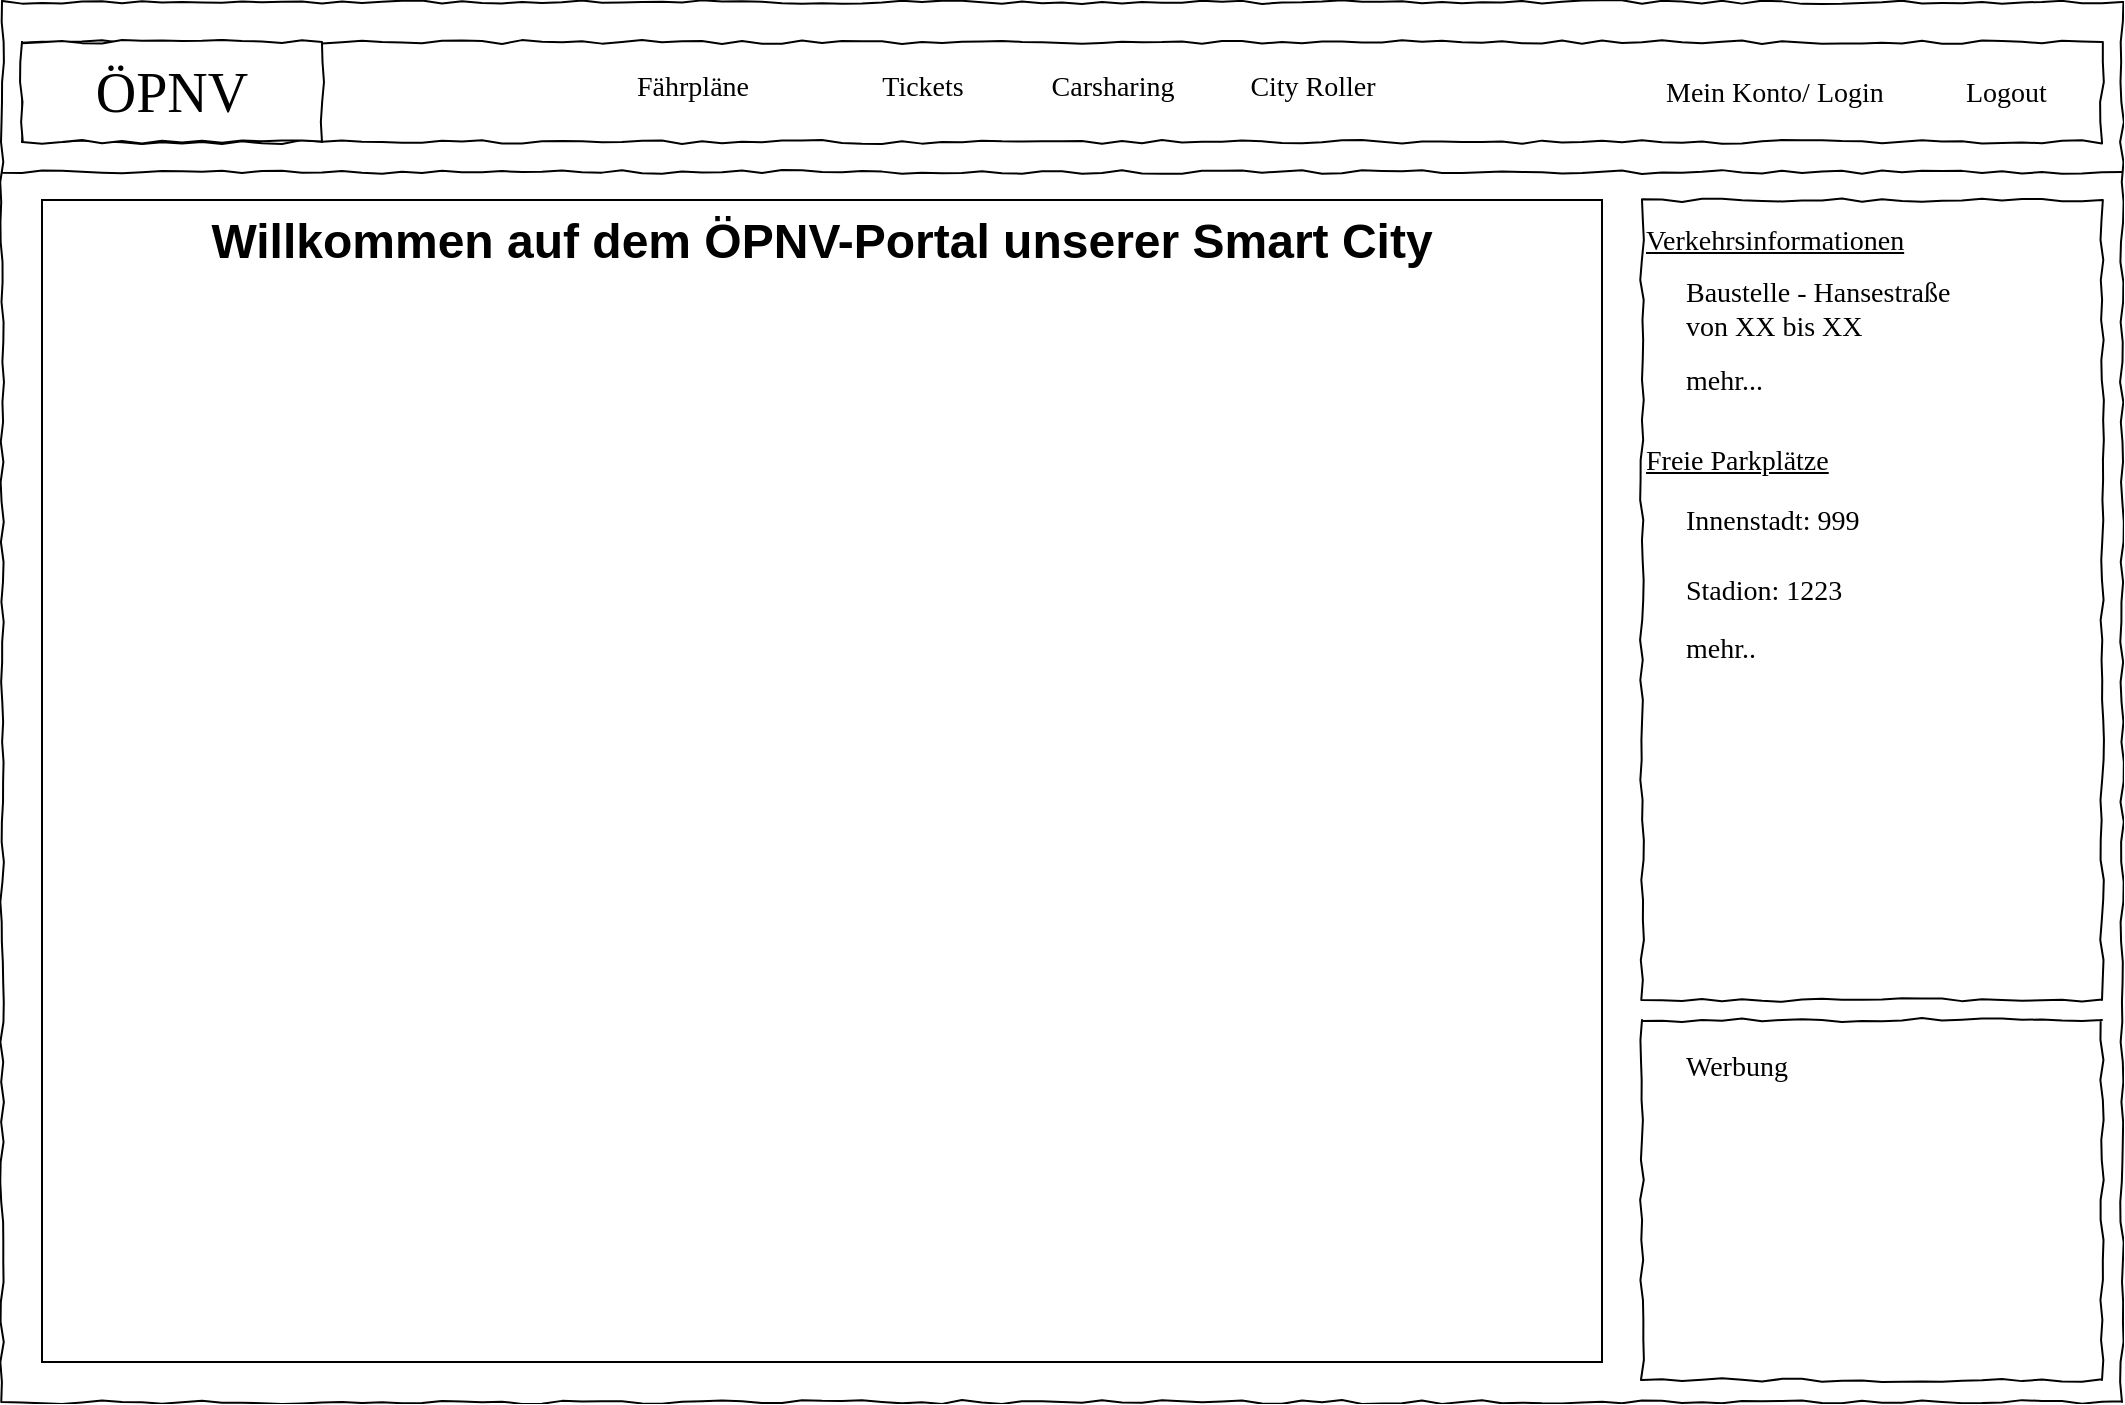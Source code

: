 <mxfile version="13.0.3" type="device"><diagram name="Page-1" id="03018318-947c-dd8e-b7a3-06fadd420f32"><mxGraphModel dx="1123" dy="1743" grid="1" gridSize="10" guides="1" tooltips="1" connect="1" arrows="1" fold="1" page="1" pageScale="1" pageWidth="1100" pageHeight="850" background="#ffffff" math="0" shadow="0"><root><mxCell id="0"/><mxCell id="1" parent="0"/><mxCell id="677b7b8949515195-1" value="" style="whiteSpace=wrap;html=1;rounded=0;shadow=0;labelBackgroundColor=none;strokeColor=#000000;strokeWidth=1;fillColor=none;fontFamily=Verdana;fontSize=12;fontColor=#000000;align=center;comic=1;" parent="1" vertex="1"><mxGeometry x="20" y="60" width="1060" height="700" as="geometry"/></mxCell><mxCell id="677b7b8949515195-10" value="" style="whiteSpace=wrap;html=1;rounded=0;shadow=0;labelBackgroundColor=none;strokeWidth=1;fillColor=none;fontFamily=Verdana;fontSize=12;align=center;comic=1;" parent="1" vertex="1"><mxGeometry x="30" y="80" width="1040" height="50" as="geometry"/></mxCell><mxCell id="677b7b8949515195-2" value="ÖPNV" style="whiteSpace=wrap;html=1;rounded=0;shadow=0;labelBackgroundColor=none;strokeWidth=1;fontFamily=Verdana;fontSize=28;align=center;comic=1;" parent="1" vertex="1"><mxGeometry x="30" y="80" width="150" height="50" as="geometry"/></mxCell><mxCell id="677b7b8949515195-4" value="Mein Konto/ Login" style="text;html=1;points=[];align=left;verticalAlign=top;spacingTop=-4;fontSize=14;fontFamily=Verdana" parent="1" vertex="1"><mxGeometry x="850" y="95" width="130" height="20" as="geometry"/></mxCell><mxCell id="677b7b8949515195-5" value="Logout" style="text;html=1;points=[];align=left;verticalAlign=top;spacingTop=-4;fontSize=14;fontFamily=Verdana" parent="1" vertex="1"><mxGeometry x="1000" y="95" width="60" height="20" as="geometry"/></mxCell><mxCell id="677b7b8949515195-9" value="" style="line;strokeWidth=1;html=1;rounded=0;shadow=0;labelBackgroundColor=none;fillColor=none;fontFamily=Verdana;fontSize=14;fontColor=#000000;align=center;comic=1;" parent="1" vertex="1"><mxGeometry x="20" y="140" width="1060" height="10" as="geometry"/></mxCell><mxCell id="677b7b8949515195-11" value="Tickets" style="text;html=1;points=[];align=center;verticalAlign=middle;spacingTop=-4;fontSize=14;fontFamily=Verdana" parent="1" vertex="1"><mxGeometry x="440" y="80" width="80" height="50" as="geometry"/></mxCell><mxCell id="677b7b8949515195-25" value="" style="whiteSpace=wrap;html=1;rounded=0;shadow=0;labelBackgroundColor=none;strokeWidth=1;fillColor=none;fontFamily=Verdana;fontSize=12;align=center;comic=1;" parent="1" vertex="1"><mxGeometry x="840" y="159" width="230" height="400" as="geometry"/></mxCell><mxCell id="677b7b8949515195-26" value="" style="whiteSpace=wrap;html=1;rounded=0;shadow=0;labelBackgroundColor=none;strokeWidth=1;fillColor=none;fontFamily=Verdana;fontSize=12;align=center;comic=1;" parent="1" vertex="1"><mxGeometry x="840" y="569" width="230" height="180" as="geometry"/></mxCell><mxCell id="677b7b8949515195-42" value="Werbung" style="text;html=1;points=[];align=left;verticalAlign=top;spacingTop=-4;fontSize=14;fontFamily=Verdana" parent="1" vertex="1"><mxGeometry x="860" y="582" width="170" height="20" as="geometry"/></mxCell><mxCell id="677b7b8949515195-44" value="Verkehrsinformationen" style="text;html=1;points=[];align=left;verticalAlign=top;spacingTop=-4;fontSize=14;fontFamily=Verdana;strokeColor=none;fontStyle=4" parent="1" vertex="1"><mxGeometry x="840" y="169" width="170" height="20" as="geometry"/></mxCell><mxCell id="677b7b8949515195-45" value="Baustelle - Hansestraße&lt;br&gt;von XX bis XX" style="text;html=1;points=[];align=left;verticalAlign=top;spacingTop=-4;fontSize=14;fontFamily=Verdana" parent="1" vertex="1"><mxGeometry x="860" y="195" width="170" height="40" as="geometry"/></mxCell><mxCell id="677b7b8949515195-46" value="mehr..." style="text;html=1;points=[];align=left;verticalAlign=top;spacingTop=-4;fontSize=14;fontFamily=Verdana" parent="1" vertex="1"><mxGeometry x="860" y="239" width="170" height="20" as="geometry"/></mxCell><mxCell id="677b7b8949515195-48" value="Innenstadt: 999" style="text;html=1;points=[];align=left;verticalAlign=top;spacingTop=-4;fontSize=14;fontFamily=Verdana" parent="1" vertex="1"><mxGeometry x="860" y="309" width="170" height="20" as="geometry"/></mxCell><mxCell id="677b7b8949515195-49" value="Stadion: 1223" style="text;html=1;points=[];align=left;verticalAlign=top;spacingTop=-4;fontSize=14;fontFamily=Verdana" parent="1" vertex="1"><mxGeometry x="860" y="344" width="170" height="20" as="geometry"/></mxCell><mxCell id="ljuJIR-OlPDHKhFzCb8V-2" value="Freie Parkplätze" style="text;html=1;points=[];align=left;verticalAlign=top;spacingTop=-4;fontSize=14;fontFamily=Verdana;strokeColor=none;fontStyle=4" parent="1" vertex="1"><mxGeometry x="840" y="279" width="170" height="20" as="geometry"/></mxCell><mxCell id="ljuJIR-OlPDHKhFzCb8V-3" value="Carsharing" style="text;html=1;points=[];align=center;verticalAlign=middle;spacingTop=-4;fontSize=14;fontFamily=Verdana" parent="1" vertex="1"><mxGeometry x="530" y="80" width="90" height="50" as="geometry"/></mxCell><mxCell id="ljuJIR-OlPDHKhFzCb8V-4" value="City Roller" style="text;html=1;points=[];align=center;verticalAlign=middle;spacingTop=-4;fontSize=14;fontFamily=Verdana" parent="1" vertex="1"><mxGeometry x="630" y="80" width="90" height="50" as="geometry"/></mxCell><mxCell id="ljuJIR-OlPDHKhFzCb8V-5" value="mehr.." style="text;html=1;points=[];align=left;verticalAlign=top;spacingTop=-4;fontSize=14;fontFamily=Verdana" parent="1" vertex="1"><mxGeometry x="860" y="373" width="170" height="20" as="geometry"/></mxCell><mxCell id="ljuJIR-OlPDHKhFzCb8V-12" value="Fährpläne" style="text;html=1;points=[];align=center;verticalAlign=middle;spacingTop=-4;fontSize=14;fontFamily=Verdana" parent="1" vertex="1"><mxGeometry x="300" y="80" width="130" height="50" as="geometry"/></mxCell><mxCell id="5gVP17eVgRWjlx2UDxHj-1" value="Willkommen auf dem ÖPNV-Portal unserer Smart City" style="rounded=0;whiteSpace=wrap;html=1;strokeColor=#000000;verticalAlign=top;fontSize=24;fontStyle=1" vertex="1" parent="1"><mxGeometry x="40" y="159" width="780" height="581" as="geometry"/></mxCell></root></mxGraphModel></diagram></mxfile>